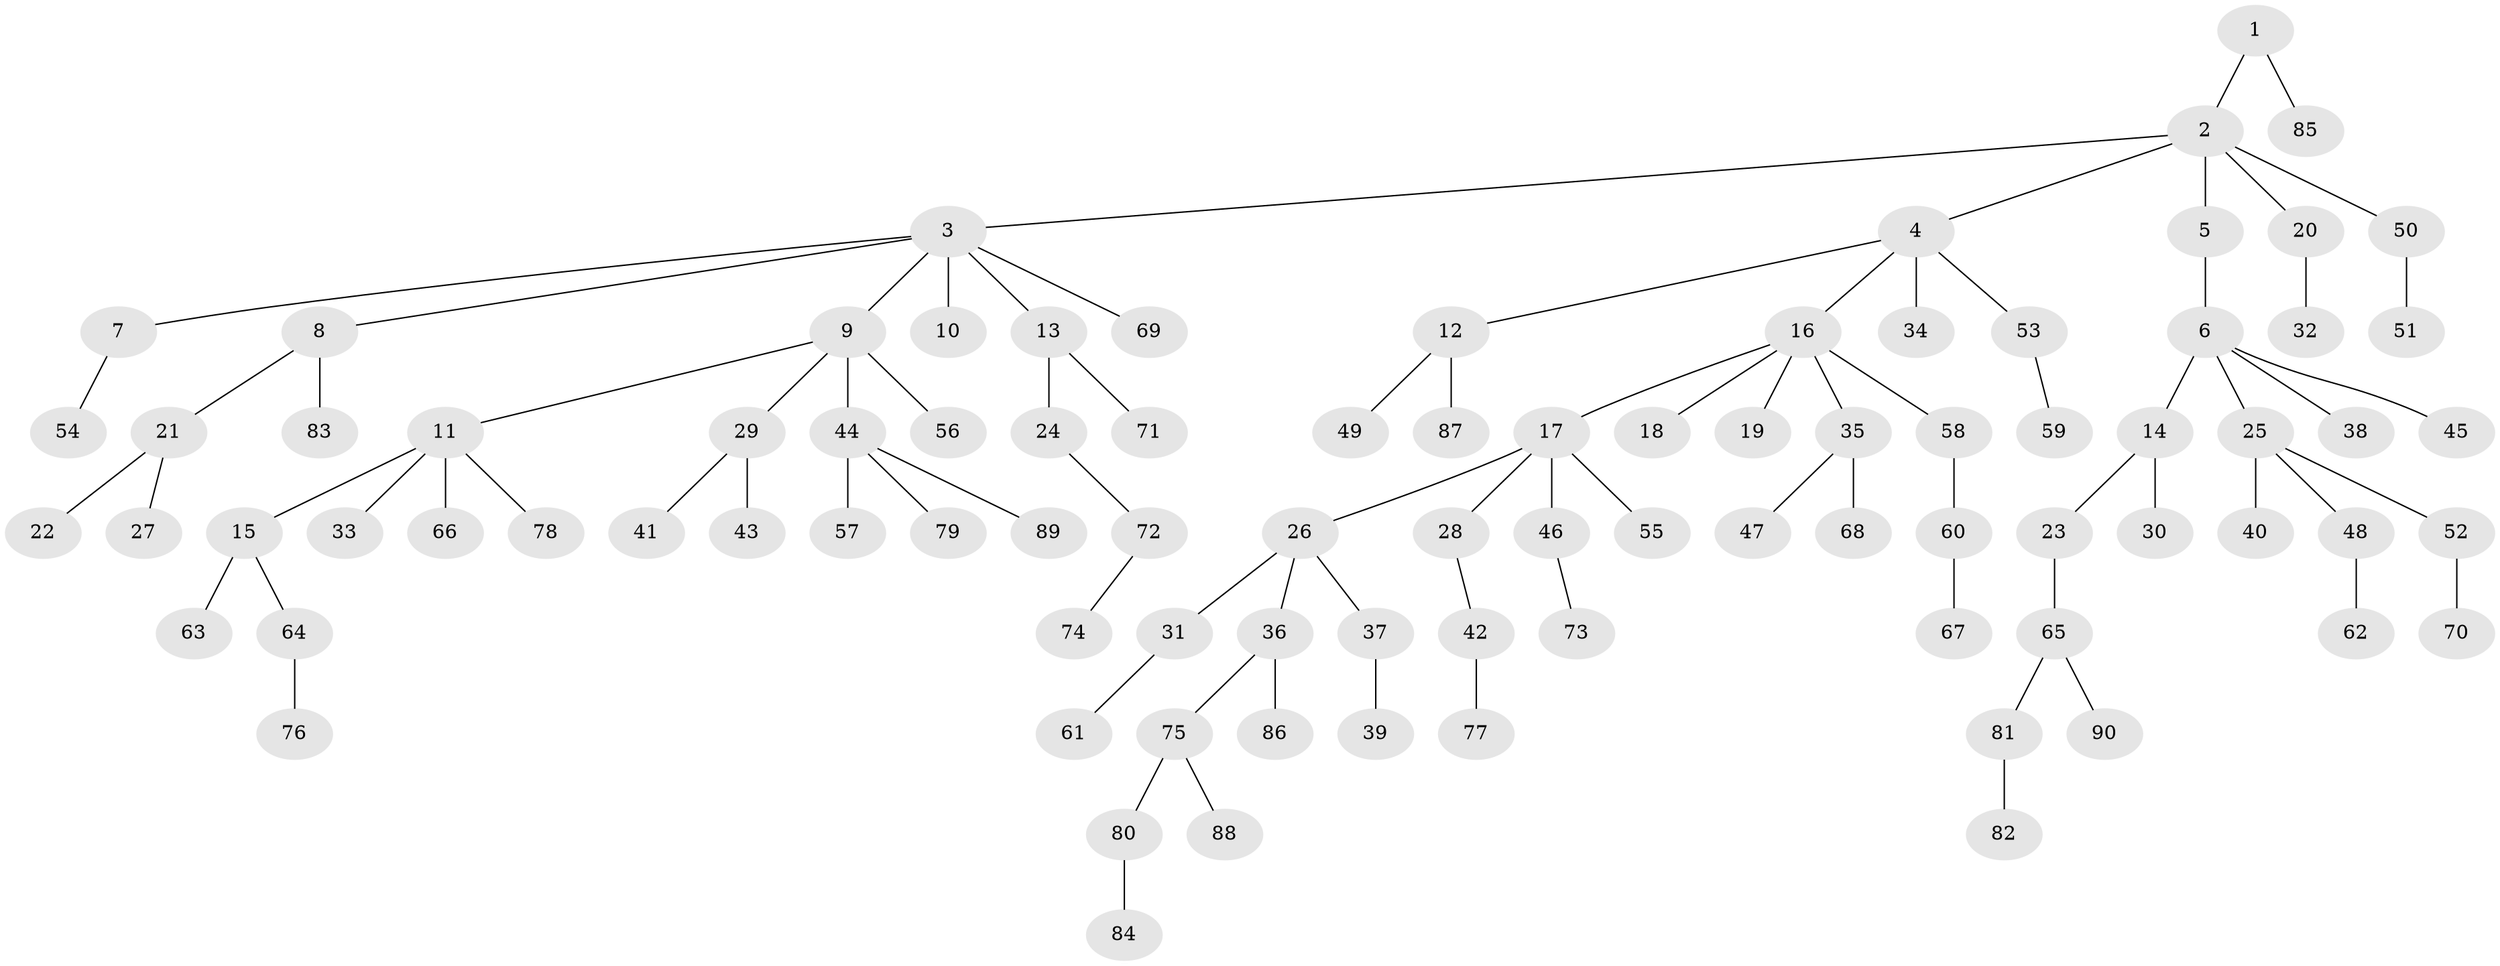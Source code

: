 // coarse degree distribution, {1: 0.7037037037037037, 2: 0.2222222222222222, 4: 0.037037037037037035, 6: 0.018518518518518517, 30: 0.018518518518518517}
// Generated by graph-tools (version 1.1) at 2025/56/03/04/25 21:56:16]
// undirected, 90 vertices, 89 edges
graph export_dot {
graph [start="1"]
  node [color=gray90,style=filled];
  1;
  2;
  3;
  4;
  5;
  6;
  7;
  8;
  9;
  10;
  11;
  12;
  13;
  14;
  15;
  16;
  17;
  18;
  19;
  20;
  21;
  22;
  23;
  24;
  25;
  26;
  27;
  28;
  29;
  30;
  31;
  32;
  33;
  34;
  35;
  36;
  37;
  38;
  39;
  40;
  41;
  42;
  43;
  44;
  45;
  46;
  47;
  48;
  49;
  50;
  51;
  52;
  53;
  54;
  55;
  56;
  57;
  58;
  59;
  60;
  61;
  62;
  63;
  64;
  65;
  66;
  67;
  68;
  69;
  70;
  71;
  72;
  73;
  74;
  75;
  76;
  77;
  78;
  79;
  80;
  81;
  82;
  83;
  84;
  85;
  86;
  87;
  88;
  89;
  90;
  1 -- 2;
  1 -- 85;
  2 -- 3;
  2 -- 4;
  2 -- 5;
  2 -- 20;
  2 -- 50;
  3 -- 7;
  3 -- 8;
  3 -- 9;
  3 -- 10;
  3 -- 13;
  3 -- 69;
  4 -- 12;
  4 -- 16;
  4 -- 34;
  4 -- 53;
  5 -- 6;
  6 -- 14;
  6 -- 25;
  6 -- 38;
  6 -- 45;
  7 -- 54;
  8 -- 21;
  8 -- 83;
  9 -- 11;
  9 -- 29;
  9 -- 44;
  9 -- 56;
  11 -- 15;
  11 -- 33;
  11 -- 66;
  11 -- 78;
  12 -- 49;
  12 -- 87;
  13 -- 24;
  13 -- 71;
  14 -- 23;
  14 -- 30;
  15 -- 63;
  15 -- 64;
  16 -- 17;
  16 -- 18;
  16 -- 19;
  16 -- 35;
  16 -- 58;
  17 -- 26;
  17 -- 28;
  17 -- 46;
  17 -- 55;
  20 -- 32;
  21 -- 22;
  21 -- 27;
  23 -- 65;
  24 -- 72;
  25 -- 40;
  25 -- 48;
  25 -- 52;
  26 -- 31;
  26 -- 36;
  26 -- 37;
  28 -- 42;
  29 -- 41;
  29 -- 43;
  31 -- 61;
  35 -- 47;
  35 -- 68;
  36 -- 75;
  36 -- 86;
  37 -- 39;
  42 -- 77;
  44 -- 57;
  44 -- 79;
  44 -- 89;
  46 -- 73;
  48 -- 62;
  50 -- 51;
  52 -- 70;
  53 -- 59;
  58 -- 60;
  60 -- 67;
  64 -- 76;
  65 -- 81;
  65 -- 90;
  72 -- 74;
  75 -- 80;
  75 -- 88;
  80 -- 84;
  81 -- 82;
}
